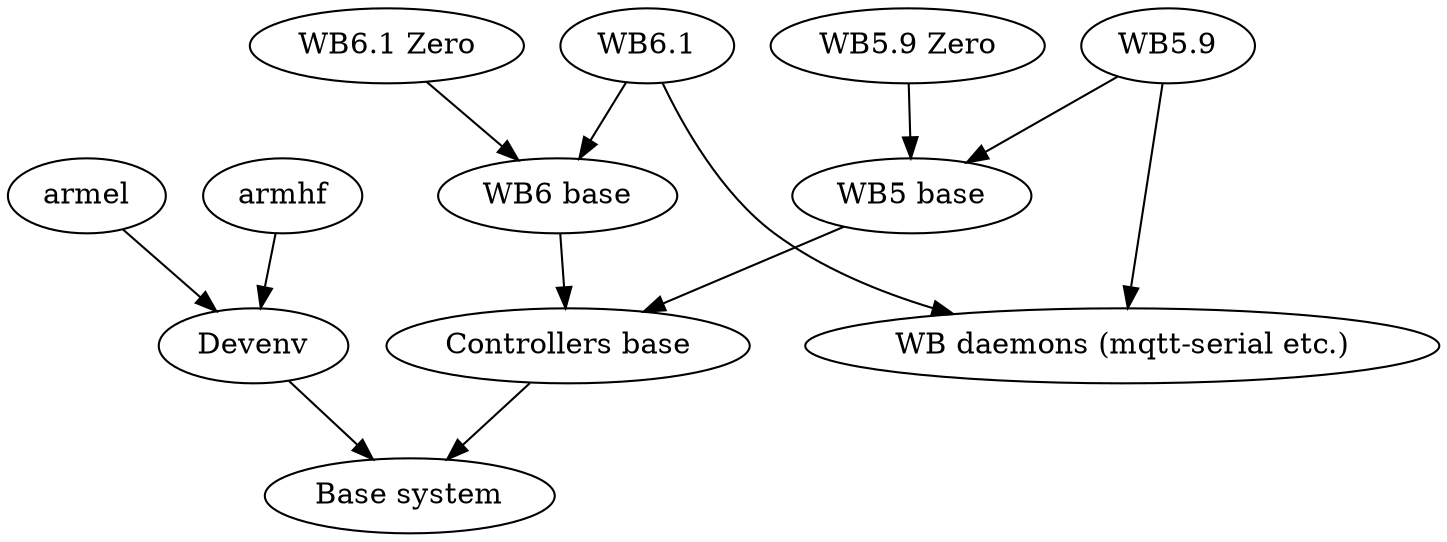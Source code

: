 digraph G {
    base [label="Base system"]
    contr [label="Controllers base"]
    daemons [label="WB daemons (mqtt-serial etc.)"]
    devenv [label="Devenv"]
    wb5_base [label="WB5 base"]
    wb6_base [label="WB6 base"]
    armel [label="armel"]
    armhf [label="armhf"]

    wb61 [label="WB6.1"]
    wb61_zero [label="WB6.1 Zero"]

    wb59 [label="WB5.9"]
    wb59_zero [label="WB5.9 Zero"]

    devenv -> base
    armel -> devenv
    armhf -> devenv

    contr -> base
    wb5_base -> contr
    wb6_base -> contr

    wb61 -> wb6_base
    wb61 -> daemons

    wb61_zero -> wb6_base

    wb59 -> wb5_base
    wb59 -> daemons

    wb59_zero -> wb5_base

    { rank=same; devenv daemons contr }
}
